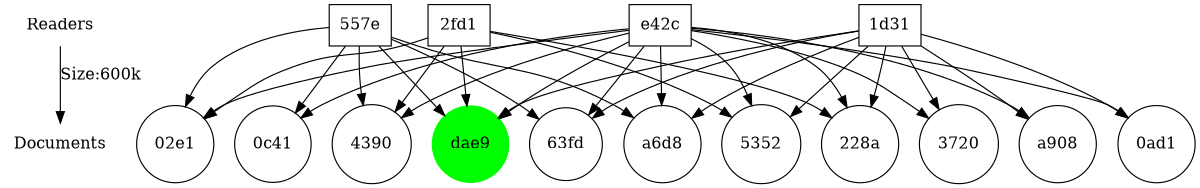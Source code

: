// AlsoLikesGraph
digraph "alsoLikesGraph140207031738-eb742a5444c9b73df2d1ec9bff15dae9" {
	rankdir=TB size="8,5"
	readers [label=Readers rank=readers shape=none]
	documents [label=Documents rank=documents shape=none]
	readers -> documents [label="Size:600k"]
	"1f891eb0b573e42c" [label=e42c shape=box]
	"3f64bccfd160557e" [label="557e" shape=box]
	"383508ea93fd2fd1" [label="2fd1" shape=box]
	"7134a88f8b201d31" [label="1d31" shape=box]
	"140207031738-eb742a5444c9b73df2d1ec9bff15dae9" [label=dae9 color=green fillcolor=green shape=circle style=filled]
	"130813183014-f447fd9c4d6abcdfb20e8f0d925c63fd" [label="63fd" shape=circle]
	"130828160643-3f7e01676f04a2f60d02f80fcbd702e1" [label="02e1" shape=circle]
	"130601015527-c1e2993d8290975e7ef350f078134390" [label=4390 shape=circle]
	"131022215916-907a48e13645fa9a81860efd03e85352" [label=5352 shape=circle]
	"130626002918-2e934fcf5642becffed4c4325fcfa6d8" [label=a6d8 shape=circle]
	"130930182254-898ec9d4d3724afb31b1168517d4228a" [label="228a" shape=circle]
	"130829155547-4da063e3c66df0bc6149aced2abc3720" [label=3720 shape=circle]
	"130308221433-09f8d746cb5e46f79842433817ffa908" [label=a908 shape=circle]
	"130322204045-7e140c31b4df4b8da1b0d4a410620ad1" [label="0ad1" shape=circle]
	"130829034400-ae346135ab80c636d6d7b4c0f7960c41" [label="0c41" shape=circle]
	"1f891eb0b573e42c" -> "130829155547-4da063e3c66df0bc6149aced2abc3720"
	"1f891eb0b573e42c" -> "130308221433-09f8d746cb5e46f79842433817ffa908"
	"1f891eb0b573e42c" -> "130813183014-f447fd9c4d6abcdfb20e8f0d925c63fd"
	"1f891eb0b573e42c" -> "130322204045-7e140c31b4df4b8da1b0d4a410620ad1"
	"1f891eb0b573e42c" -> "130829034400-ae346135ab80c636d6d7b4c0f7960c41"
	"1f891eb0b573e42c" -> "130828160643-3f7e01676f04a2f60d02f80fcbd702e1"
	"1f891eb0b573e42c" -> "130601015527-c1e2993d8290975e7ef350f078134390"
	"1f891eb0b573e42c" -> "131022215916-907a48e13645fa9a81860efd03e85352"
	"1f891eb0b573e42c" -> "130626002918-2e934fcf5642becffed4c4325fcfa6d8"
	"1f891eb0b573e42c" -> "130930182254-898ec9d4d3724afb31b1168517d4228a"
	"1f891eb0b573e42c" -> "140207031738-eb742a5444c9b73df2d1ec9bff15dae9"
	"3f64bccfd160557e" -> "130813183014-f447fd9c4d6abcdfb20e8f0d925c63fd"
	"3f64bccfd160557e" -> "130828160643-3f7e01676f04a2f60d02f80fcbd702e1"
	"3f64bccfd160557e" -> "130829034400-ae346135ab80c636d6d7b4c0f7960c41"
	"3f64bccfd160557e" -> "130601015527-c1e2993d8290975e7ef350f078134390"
	"3f64bccfd160557e" -> "130626002918-2e934fcf5642becffed4c4325fcfa6d8"
	"3f64bccfd160557e" -> "140207031738-eb742a5444c9b73df2d1ec9bff15dae9"
	"383508ea93fd2fd1" -> "130828160643-3f7e01676f04a2f60d02f80fcbd702e1"
	"383508ea93fd2fd1" -> "130930182254-898ec9d4d3724afb31b1168517d4228a"
	"383508ea93fd2fd1" -> "131022215916-907a48e13645fa9a81860efd03e85352"
	"383508ea93fd2fd1" -> "130601015527-c1e2993d8290975e7ef350f078134390"
	"383508ea93fd2fd1" -> "140207031738-eb742a5444c9b73df2d1ec9bff15dae9"
	"7134a88f8b201d31" -> "130308221433-09f8d746cb5e46f79842433817ffa908"
	"7134a88f8b201d31" -> "130813183014-f447fd9c4d6abcdfb20e8f0d925c63fd"
	"7134a88f8b201d31" -> "130626002918-2e934fcf5642becffed4c4325fcfa6d8"
	"7134a88f8b201d31" -> "130930182254-898ec9d4d3724afb31b1168517d4228a"
	"7134a88f8b201d31" -> "130829155547-4da063e3c66df0bc6149aced2abc3720"
	"7134a88f8b201d31" -> "130322204045-7e140c31b4df4b8da1b0d4a410620ad1"
	"7134a88f8b201d31" -> "131022215916-907a48e13645fa9a81860efd03e85352"
	"7134a88f8b201d31" -> "140207031738-eb742a5444c9b73df2d1ec9bff15dae9"
}

